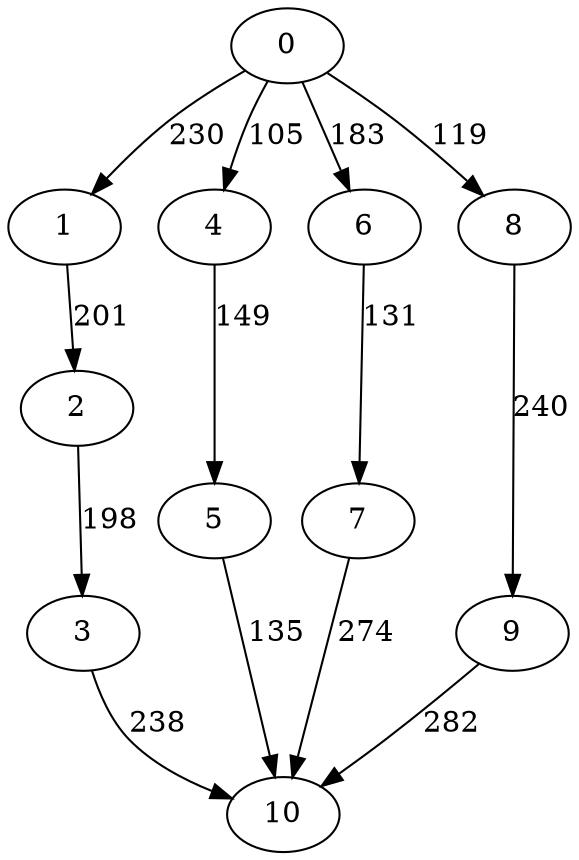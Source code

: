 digraph t10p4r7_12 {
0 -> 1 [ label = 230 ];
0 -> 4 [ label = 105 ];
0 -> 6 [ label = 183 ];
0 -> 8 [ label = 119 ];
1 -> 2 [ label = 201 ];
2 -> 3 [ label = 198 ];
3 -> 10 [ label = 238 ];
4 -> 5 [ label = 149 ];
5 -> 10 [ label = 135 ];
6 -> 7 [ label = 131 ];
7 -> 10 [ label = 274 ];
8 -> 9 [ label = 240 ];
9 -> 10 [ label = 282 ];
 }

